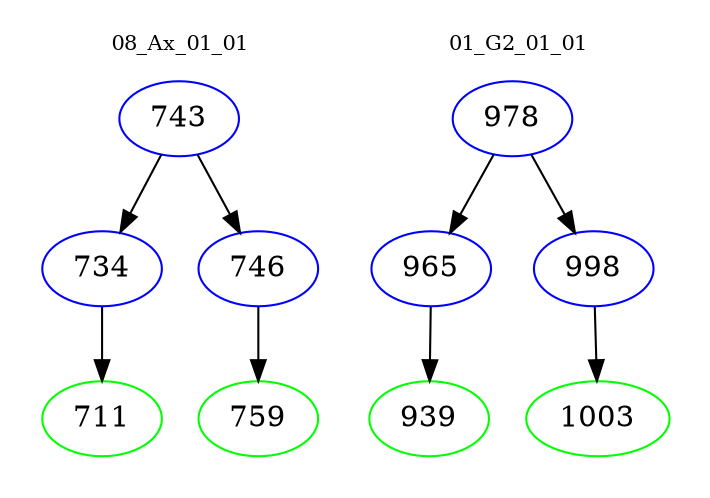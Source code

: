 digraph{
subgraph cluster_0 {
color = white
label = "08_Ax_01_01";
fontsize=10;
T0_743 [label="743", color="blue"]
T0_743 -> T0_734 [color="black"]
T0_734 [label="734", color="blue"]
T0_734 -> T0_711 [color="black"]
T0_711 [label="711", color="green"]
T0_743 -> T0_746 [color="black"]
T0_746 [label="746", color="blue"]
T0_746 -> T0_759 [color="black"]
T0_759 [label="759", color="green"]
}
subgraph cluster_1 {
color = white
label = "01_G2_01_01";
fontsize=10;
T1_978 [label="978", color="blue"]
T1_978 -> T1_965 [color="black"]
T1_965 [label="965", color="blue"]
T1_965 -> T1_939 [color="black"]
T1_939 [label="939", color="green"]
T1_978 -> T1_998 [color="black"]
T1_998 [label="998", color="blue"]
T1_998 -> T1_1003 [color="black"]
T1_1003 [label="1003", color="green"]
}
}
